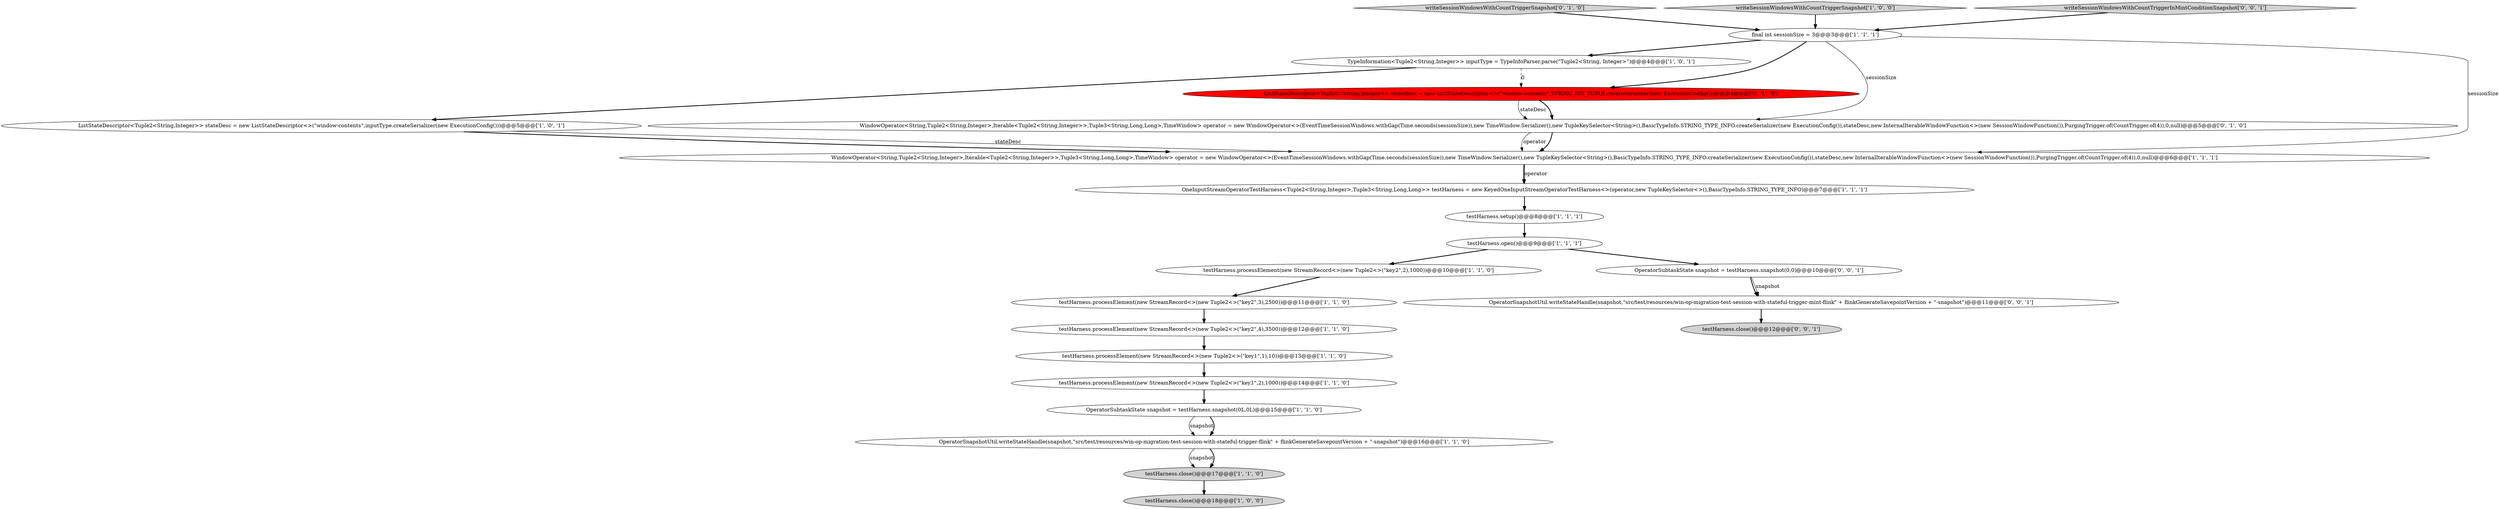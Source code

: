 digraph {
13 [style = filled, label = "TypeInformation<Tuple2<String,Integer>> inputType = TypeInfoParser.parse(\"Tuple2<String, Integer>\")@@@4@@@['1', '0', '1']", fillcolor = white, shape = ellipse image = "AAA0AAABBB1BBB"];
10 [style = filled, label = "testHarness.open()@@@9@@@['1', '1', '1']", fillcolor = white, shape = ellipse image = "AAA0AAABBB1BBB"];
6 [style = filled, label = "testHarness.processElement(new StreamRecord<>(new Tuple2<>(\"key1\",1),10))@@@13@@@['1', '1', '0']", fillcolor = white, shape = ellipse image = "AAA0AAABBB1BBB"];
22 [style = filled, label = "OperatorSnapshotUtil.writeStateHandle(snapshot,\"src/test/resources/win-op-migration-test-session-with-stateful-trigger-mint-flink\" + flinkGenerateSavepointVersion + \"-snapshot\")@@@11@@@['0', '0', '1']", fillcolor = white, shape = ellipse image = "AAA0AAABBB3BBB"];
11 [style = filled, label = "testHarness.processElement(new StreamRecord<>(new Tuple2<>(\"key2\",4),3500))@@@12@@@['1', '1', '0']", fillcolor = white, shape = ellipse image = "AAA0AAABBB1BBB"];
17 [style = filled, label = "ListStateDescriptor<Tuple2<String,Integer>> stateDesc = new ListStateDescriptor<>(\"window-contents\",STRING_INT_TUPLE.createSerializer(new ExecutionConfig()))@@@4@@@['0', '1', '0']", fillcolor = red, shape = ellipse image = "AAA1AAABBB2BBB"];
19 [style = filled, label = "WindowOperator<String,Tuple2<String,Integer>,Iterable<Tuple2<String,Integer>>,Tuple3<String,Long,Long>,TimeWindow> operator = new WindowOperator<>(EventTimeSessionWindows.withGap(Time.seconds(sessionSize)),new TimeWindow.Serializer(),new TupleKeySelector<String>(),BasicTypeInfo.STRING_TYPE_INFO.createSerializer(new ExecutionConfig()),stateDesc,new InternalIterableWindowFunction<>(new SessionWindowFunction()),PurgingTrigger.of(CountTrigger.of(4)),0,null)@@@5@@@['0', '1', '0']", fillcolor = white, shape = ellipse image = "AAA0AAABBB2BBB"];
15 [style = filled, label = "testHarness.processElement(new StreamRecord<>(new Tuple2<>(\"key1\",2),1000))@@@14@@@['1', '1', '0']", fillcolor = white, shape = ellipse image = "AAA0AAABBB1BBB"];
5 [style = filled, label = "OperatorSnapshotUtil.writeStateHandle(snapshot,\"src/test/resources/win-op-migration-test-session-with-stateful-trigger-flink\" + flinkGenerateSavepointVersion + \"-snapshot\")@@@16@@@['1', '1', '0']", fillcolor = white, shape = ellipse image = "AAA0AAABBB1BBB"];
14 [style = filled, label = "final int sessionSize = 3@@@3@@@['1', '1', '1']", fillcolor = white, shape = ellipse image = "AAA0AAABBB1BBB"];
16 [style = filled, label = "OperatorSubtaskState snapshot = testHarness.snapshot(0L,0L)@@@15@@@['1', '1', '0']", fillcolor = white, shape = ellipse image = "AAA0AAABBB1BBB"];
3 [style = filled, label = "ListStateDescriptor<Tuple2<String,Integer>> stateDesc = new ListStateDescriptor<>(\"window-contents\",inputType.createSerializer(new ExecutionConfig()))@@@5@@@['1', '0', '1']", fillcolor = white, shape = ellipse image = "AAA0AAABBB1BBB"];
18 [style = filled, label = "writeSessionWindowsWithCountTriggerSnapshot['0', '1', '0']", fillcolor = lightgray, shape = diamond image = "AAA0AAABBB2BBB"];
8 [style = filled, label = "writeSessionWindowsWithCountTriggerSnapshot['1', '0', '0']", fillcolor = lightgray, shape = diamond image = "AAA0AAABBB1BBB"];
4 [style = filled, label = "testHarness.processElement(new StreamRecord<>(new Tuple2<>(\"key2\",2),1000))@@@10@@@['1', '1', '0']", fillcolor = white, shape = ellipse image = "AAA0AAABBB1BBB"];
2 [style = filled, label = "testHarness.close()@@@17@@@['1', '1', '0']", fillcolor = lightgray, shape = ellipse image = "AAA0AAABBB1BBB"];
0 [style = filled, label = "OneInputStreamOperatorTestHarness<Tuple2<String,Integer>,Tuple3<String,Long,Long>> testHarness = new KeyedOneInputStreamOperatorTestHarness<>(operator,new TupleKeySelector<>(),BasicTypeInfo.STRING_TYPE_INFO)@@@7@@@['1', '1', '1']", fillcolor = white, shape = ellipse image = "AAA0AAABBB1BBB"];
23 [style = filled, label = "testHarness.close()@@@12@@@['0', '0', '1']", fillcolor = lightgray, shape = ellipse image = "AAA0AAABBB3BBB"];
12 [style = filled, label = "testHarness.close()@@@18@@@['1', '0', '0']", fillcolor = lightgray, shape = ellipse image = "AAA0AAABBB1BBB"];
20 [style = filled, label = "writeSessionWindowsWithCountTriggerInMintConditionSnapshot['0', '0', '1']", fillcolor = lightgray, shape = diamond image = "AAA0AAABBB3BBB"];
1 [style = filled, label = "testHarness.processElement(new StreamRecord<>(new Tuple2<>(\"key2\",3),2500))@@@11@@@['1', '1', '0']", fillcolor = white, shape = ellipse image = "AAA0AAABBB1BBB"];
9 [style = filled, label = "testHarness.setup()@@@8@@@['1', '1', '1']", fillcolor = white, shape = ellipse image = "AAA0AAABBB1BBB"];
21 [style = filled, label = "OperatorSubtaskState snapshot = testHarness.snapshot(0,0)@@@10@@@['0', '0', '1']", fillcolor = white, shape = ellipse image = "AAA0AAABBB3BBB"];
7 [style = filled, label = "WindowOperator<String,Tuple2<String,Integer>,Iterable<Tuple2<String,Integer>>,Tuple3<String,Long,Long>,TimeWindow> operator = new WindowOperator<>(EventTimeSessionWindows.withGap(Time.seconds(sessionSize)),new TimeWindow.Serializer(),new TupleKeySelector<String>(),BasicTypeInfo.STRING_TYPE_INFO.createSerializer(new ExecutionConfig()),stateDesc,new InternalIterableWindowFunction<>(new SessionWindowFunction()),PurgingTrigger.of(CountTrigger.of(4)),0,null)@@@6@@@['1', '1', '1']", fillcolor = white, shape = ellipse image = "AAA0AAABBB1BBB"];
0->9 [style = bold, label=""];
11->6 [style = bold, label=""];
5->2 [style = solid, label="snapshot"];
21->22 [style = solid, label="snapshot"];
8->14 [style = bold, label=""];
13->17 [style = dashed, label="0"];
14->17 [style = bold, label=""];
7->0 [style = bold, label=""];
20->14 [style = bold, label=""];
10->21 [style = bold, label=""];
9->10 [style = bold, label=""];
15->16 [style = bold, label=""];
22->23 [style = bold, label=""];
17->19 [style = bold, label=""];
2->12 [style = bold, label=""];
6->15 [style = bold, label=""];
1->11 [style = bold, label=""];
14->19 [style = solid, label="sessionSize"];
5->2 [style = bold, label=""];
13->3 [style = bold, label=""];
3->7 [style = solid, label="stateDesc"];
3->7 [style = bold, label=""];
16->5 [style = solid, label="snapshot"];
21->22 [style = bold, label=""];
10->4 [style = bold, label=""];
16->5 [style = bold, label=""];
4->1 [style = bold, label=""];
14->13 [style = bold, label=""];
17->19 [style = solid, label="stateDesc"];
14->7 [style = solid, label="sessionSize"];
7->0 [style = solid, label="operator"];
19->7 [style = bold, label=""];
18->14 [style = bold, label=""];
19->7 [style = solid, label="operator"];
}
